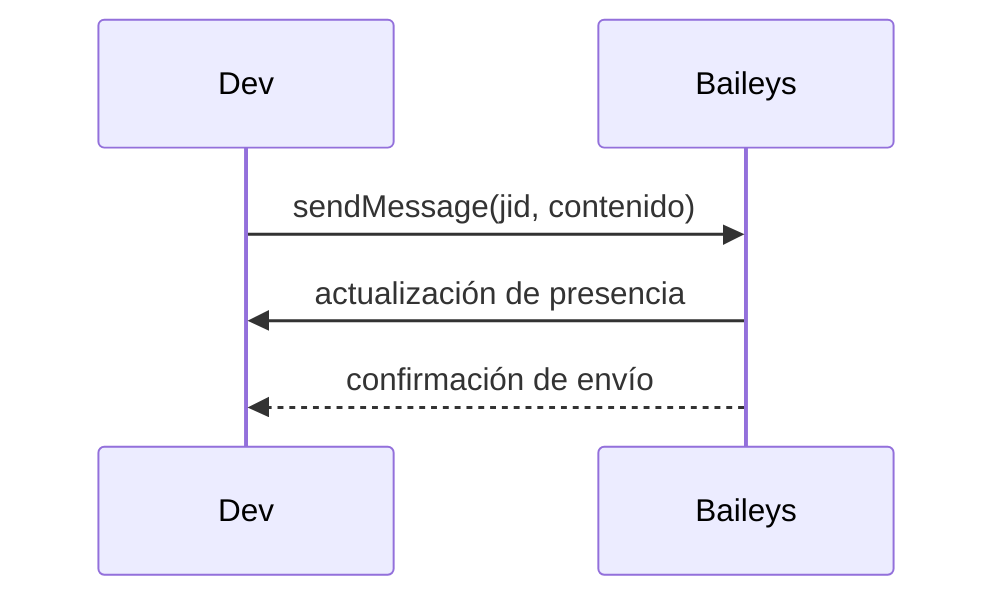 sequenceDiagram
    participant Dev
    participant Baileys
    Dev->>Baileys: sendMessage(jid, contenido)
    Baileys->>Dev: actualización de presencia
    Baileys-->>Dev: confirmación de envío